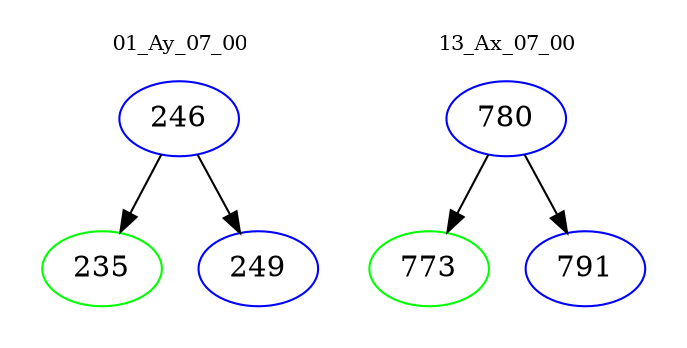 digraph{
subgraph cluster_0 {
color = white
label = "01_Ay_07_00";
fontsize=10;
T0_246 [label="246", color="blue"]
T0_246 -> T0_235 [color="black"]
T0_235 [label="235", color="green"]
T0_246 -> T0_249 [color="black"]
T0_249 [label="249", color="blue"]
}
subgraph cluster_1 {
color = white
label = "13_Ax_07_00";
fontsize=10;
T1_780 [label="780", color="blue"]
T1_780 -> T1_773 [color="black"]
T1_773 [label="773", color="green"]
T1_780 -> T1_791 [color="black"]
T1_791 [label="791", color="blue"]
}
}
